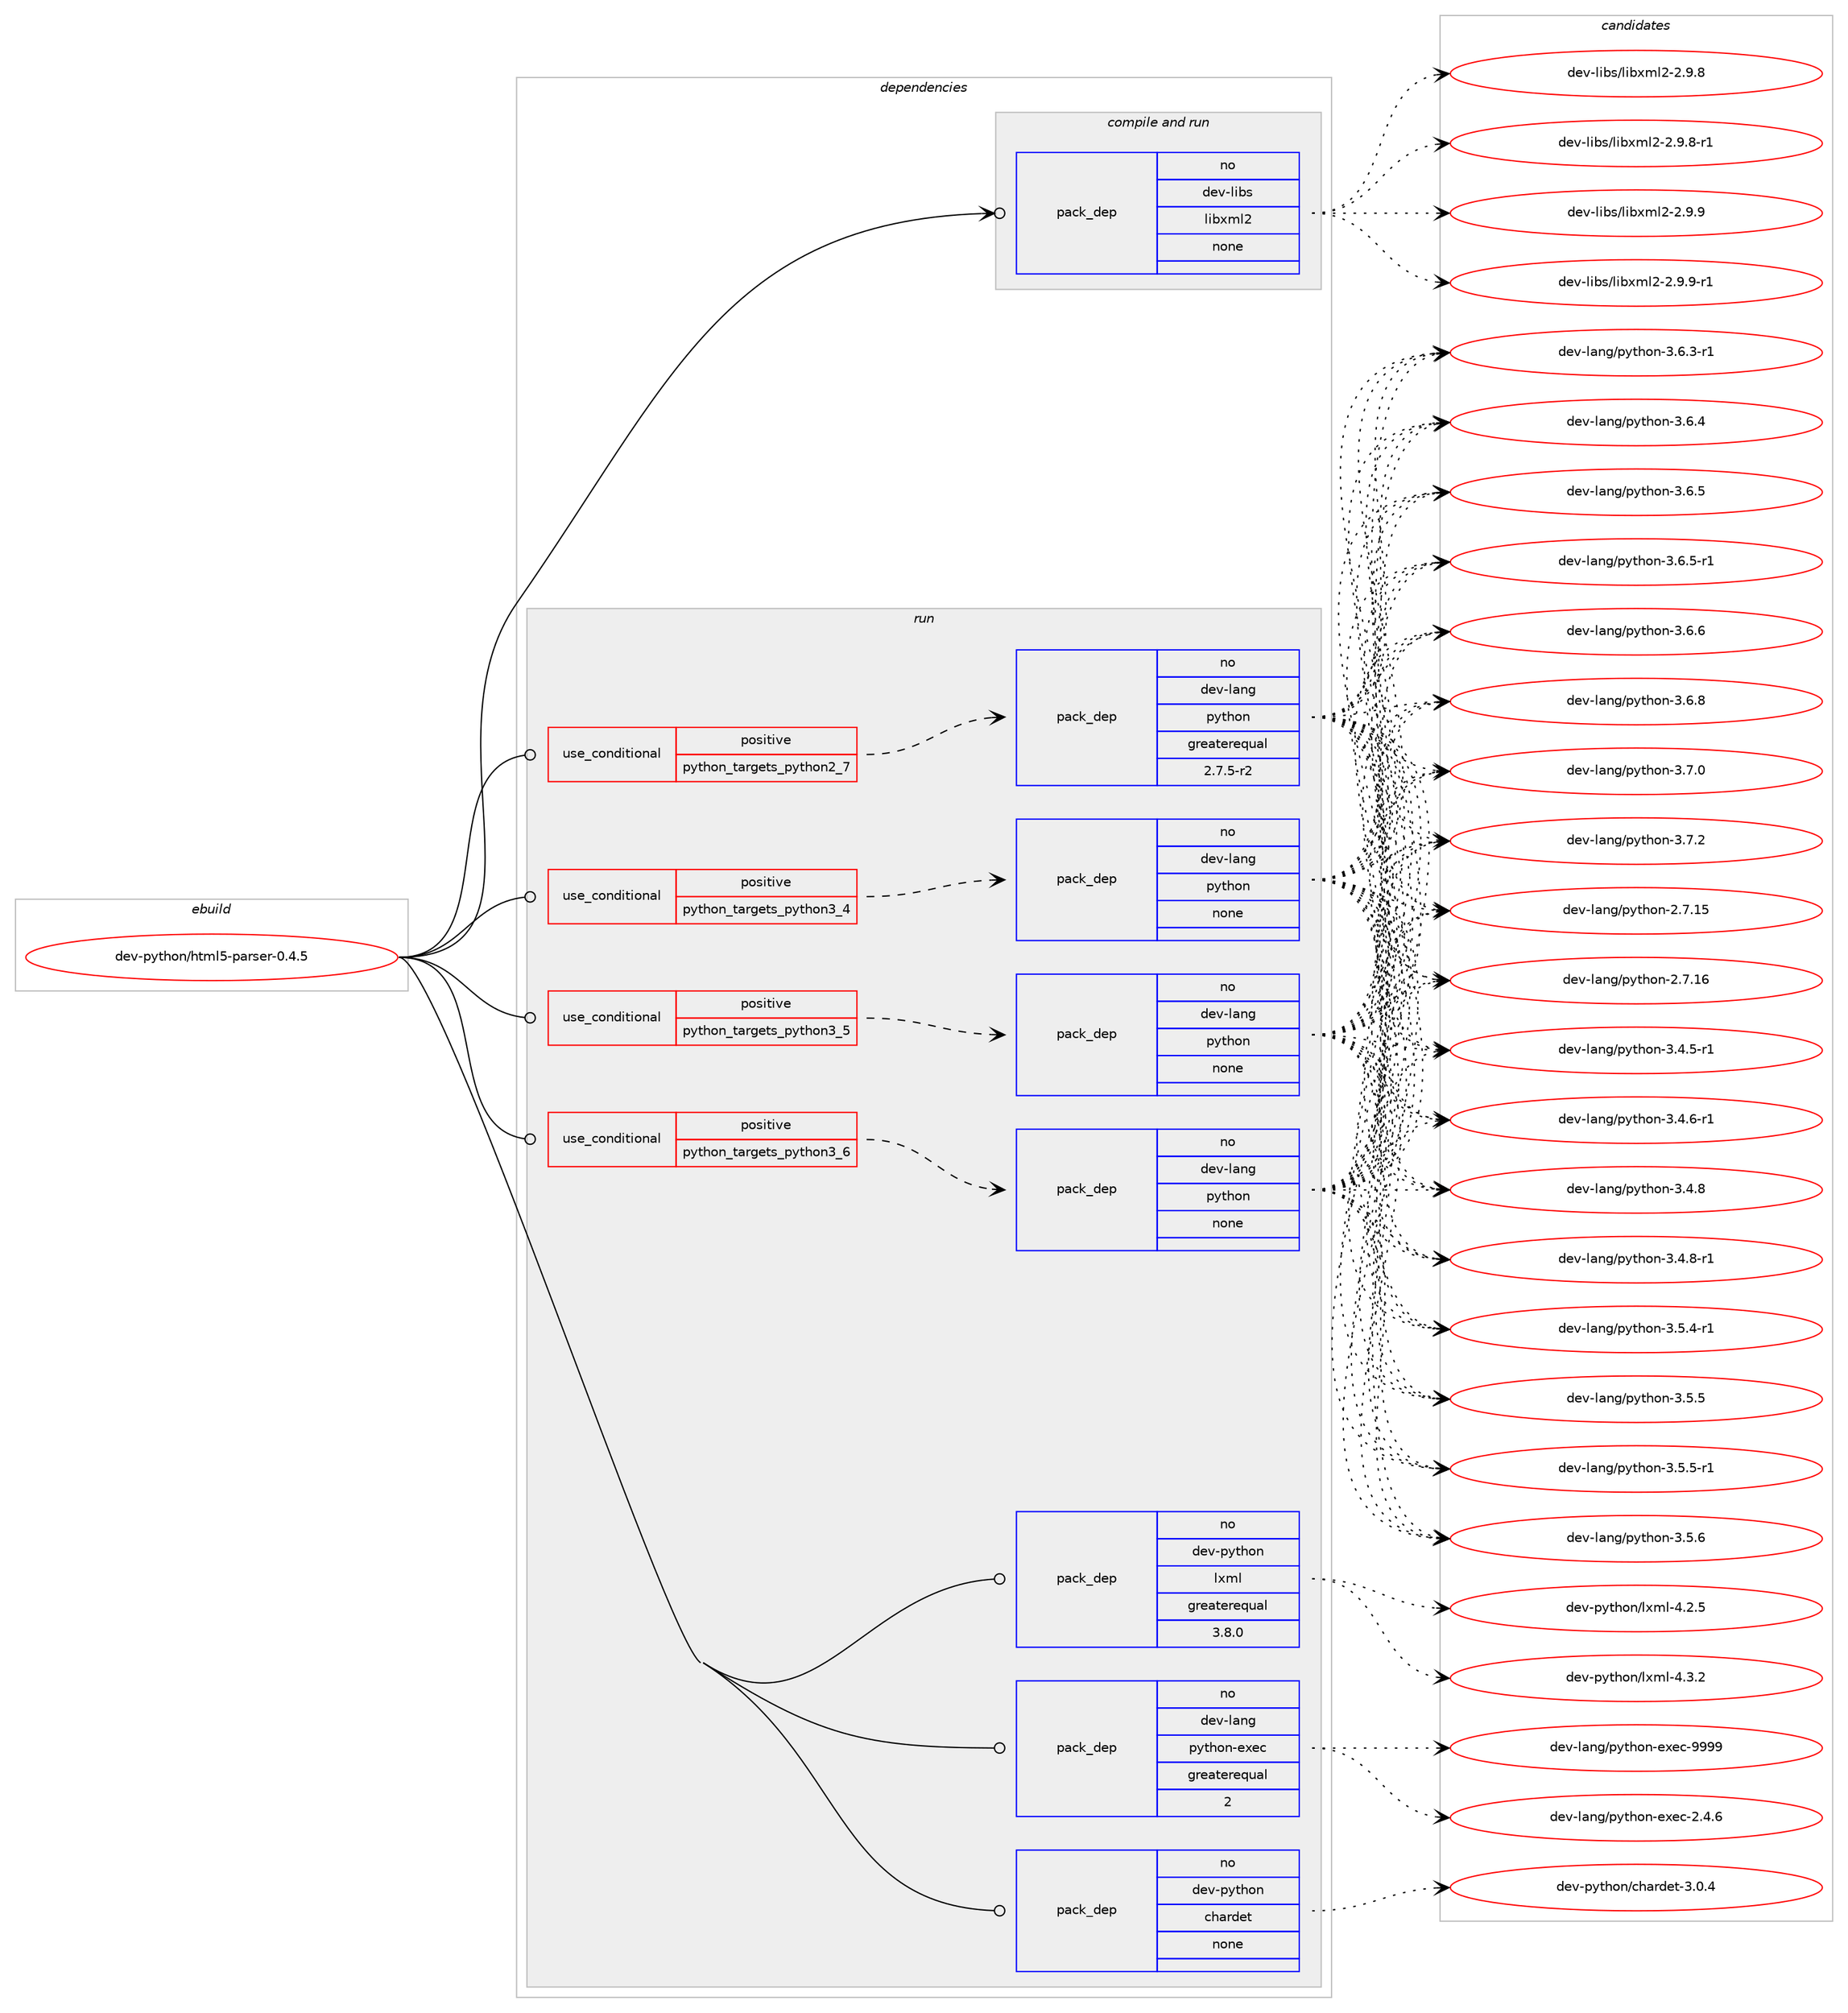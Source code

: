 digraph prolog {

# *************
# Graph options
# *************

newrank=true;
concentrate=true;
compound=true;
graph [rankdir=LR,fontname=Helvetica,fontsize=10,ranksep=1.5];#, ranksep=2.5, nodesep=0.2];
edge  [arrowhead=vee];
node  [fontname=Helvetica,fontsize=10];

# **********
# The ebuild
# **********

subgraph cluster_leftcol {
color=gray;
rank=same;
label=<<i>ebuild</i>>;
id [label="dev-python/html5-parser-0.4.5", color=red, width=4, href="../dev-python/html5-parser-0.4.5.svg"];
}

# ****************
# The dependencies
# ****************

subgraph cluster_midcol {
color=gray;
label=<<i>dependencies</i>>;
subgraph cluster_compile {
fillcolor="#eeeeee";
style=filled;
label=<<i>compile</i>>;
}
subgraph cluster_compileandrun {
fillcolor="#eeeeee";
style=filled;
label=<<i>compile and run</i>>;
subgraph pack1014191 {
dependency1412880 [label=<<TABLE BORDER="0" CELLBORDER="1" CELLSPACING="0" CELLPADDING="4" WIDTH="220"><TR><TD ROWSPAN="6" CELLPADDING="30">pack_dep</TD></TR><TR><TD WIDTH="110">no</TD></TR><TR><TD>dev-libs</TD></TR><TR><TD>libxml2</TD></TR><TR><TD>none</TD></TR><TR><TD></TD></TR></TABLE>>, shape=none, color=blue];
}
id:e -> dependency1412880:w [weight=20,style="solid",arrowhead="odotvee"];
}
subgraph cluster_run {
fillcolor="#eeeeee";
style=filled;
label=<<i>run</i>>;
subgraph cond375420 {
dependency1412881 [label=<<TABLE BORDER="0" CELLBORDER="1" CELLSPACING="0" CELLPADDING="4"><TR><TD ROWSPAN="3" CELLPADDING="10">use_conditional</TD></TR><TR><TD>positive</TD></TR><TR><TD>python_targets_python2_7</TD></TR></TABLE>>, shape=none, color=red];
subgraph pack1014192 {
dependency1412882 [label=<<TABLE BORDER="0" CELLBORDER="1" CELLSPACING="0" CELLPADDING="4" WIDTH="220"><TR><TD ROWSPAN="6" CELLPADDING="30">pack_dep</TD></TR><TR><TD WIDTH="110">no</TD></TR><TR><TD>dev-lang</TD></TR><TR><TD>python</TD></TR><TR><TD>greaterequal</TD></TR><TR><TD>2.7.5-r2</TD></TR></TABLE>>, shape=none, color=blue];
}
dependency1412881:e -> dependency1412882:w [weight=20,style="dashed",arrowhead="vee"];
}
id:e -> dependency1412881:w [weight=20,style="solid",arrowhead="odot"];
subgraph cond375421 {
dependency1412883 [label=<<TABLE BORDER="0" CELLBORDER="1" CELLSPACING="0" CELLPADDING="4"><TR><TD ROWSPAN="3" CELLPADDING="10">use_conditional</TD></TR><TR><TD>positive</TD></TR><TR><TD>python_targets_python3_4</TD></TR></TABLE>>, shape=none, color=red];
subgraph pack1014193 {
dependency1412884 [label=<<TABLE BORDER="0" CELLBORDER="1" CELLSPACING="0" CELLPADDING="4" WIDTH="220"><TR><TD ROWSPAN="6" CELLPADDING="30">pack_dep</TD></TR><TR><TD WIDTH="110">no</TD></TR><TR><TD>dev-lang</TD></TR><TR><TD>python</TD></TR><TR><TD>none</TD></TR><TR><TD></TD></TR></TABLE>>, shape=none, color=blue];
}
dependency1412883:e -> dependency1412884:w [weight=20,style="dashed",arrowhead="vee"];
}
id:e -> dependency1412883:w [weight=20,style="solid",arrowhead="odot"];
subgraph cond375422 {
dependency1412885 [label=<<TABLE BORDER="0" CELLBORDER="1" CELLSPACING="0" CELLPADDING="4"><TR><TD ROWSPAN="3" CELLPADDING="10">use_conditional</TD></TR><TR><TD>positive</TD></TR><TR><TD>python_targets_python3_5</TD></TR></TABLE>>, shape=none, color=red];
subgraph pack1014194 {
dependency1412886 [label=<<TABLE BORDER="0" CELLBORDER="1" CELLSPACING="0" CELLPADDING="4" WIDTH="220"><TR><TD ROWSPAN="6" CELLPADDING="30">pack_dep</TD></TR><TR><TD WIDTH="110">no</TD></TR><TR><TD>dev-lang</TD></TR><TR><TD>python</TD></TR><TR><TD>none</TD></TR><TR><TD></TD></TR></TABLE>>, shape=none, color=blue];
}
dependency1412885:e -> dependency1412886:w [weight=20,style="dashed",arrowhead="vee"];
}
id:e -> dependency1412885:w [weight=20,style="solid",arrowhead="odot"];
subgraph cond375423 {
dependency1412887 [label=<<TABLE BORDER="0" CELLBORDER="1" CELLSPACING="0" CELLPADDING="4"><TR><TD ROWSPAN="3" CELLPADDING="10">use_conditional</TD></TR><TR><TD>positive</TD></TR><TR><TD>python_targets_python3_6</TD></TR></TABLE>>, shape=none, color=red];
subgraph pack1014195 {
dependency1412888 [label=<<TABLE BORDER="0" CELLBORDER="1" CELLSPACING="0" CELLPADDING="4" WIDTH="220"><TR><TD ROWSPAN="6" CELLPADDING="30">pack_dep</TD></TR><TR><TD WIDTH="110">no</TD></TR><TR><TD>dev-lang</TD></TR><TR><TD>python</TD></TR><TR><TD>none</TD></TR><TR><TD></TD></TR></TABLE>>, shape=none, color=blue];
}
dependency1412887:e -> dependency1412888:w [weight=20,style="dashed",arrowhead="vee"];
}
id:e -> dependency1412887:w [weight=20,style="solid",arrowhead="odot"];
subgraph pack1014196 {
dependency1412889 [label=<<TABLE BORDER="0" CELLBORDER="1" CELLSPACING="0" CELLPADDING="4" WIDTH="220"><TR><TD ROWSPAN="6" CELLPADDING="30">pack_dep</TD></TR><TR><TD WIDTH="110">no</TD></TR><TR><TD>dev-lang</TD></TR><TR><TD>python-exec</TD></TR><TR><TD>greaterequal</TD></TR><TR><TD>2</TD></TR></TABLE>>, shape=none, color=blue];
}
id:e -> dependency1412889:w [weight=20,style="solid",arrowhead="odot"];
subgraph pack1014197 {
dependency1412890 [label=<<TABLE BORDER="0" CELLBORDER="1" CELLSPACING="0" CELLPADDING="4" WIDTH="220"><TR><TD ROWSPAN="6" CELLPADDING="30">pack_dep</TD></TR><TR><TD WIDTH="110">no</TD></TR><TR><TD>dev-python</TD></TR><TR><TD>chardet</TD></TR><TR><TD>none</TD></TR><TR><TD></TD></TR></TABLE>>, shape=none, color=blue];
}
id:e -> dependency1412890:w [weight=20,style="solid",arrowhead="odot"];
subgraph pack1014198 {
dependency1412891 [label=<<TABLE BORDER="0" CELLBORDER="1" CELLSPACING="0" CELLPADDING="4" WIDTH="220"><TR><TD ROWSPAN="6" CELLPADDING="30">pack_dep</TD></TR><TR><TD WIDTH="110">no</TD></TR><TR><TD>dev-python</TD></TR><TR><TD>lxml</TD></TR><TR><TD>greaterequal</TD></TR><TR><TD>3.8.0</TD></TR></TABLE>>, shape=none, color=blue];
}
id:e -> dependency1412891:w [weight=20,style="solid",arrowhead="odot"];
}
}

# **************
# The candidates
# **************

subgraph cluster_choices {
rank=same;
color=gray;
label=<<i>candidates</i>>;

subgraph choice1014191 {
color=black;
nodesep=1;
choice1001011184510810598115471081059812010910850455046574656 [label="dev-libs/libxml2-2.9.8", color=red, width=4,href="../dev-libs/libxml2-2.9.8.svg"];
choice10010111845108105981154710810598120109108504550465746564511449 [label="dev-libs/libxml2-2.9.8-r1", color=red, width=4,href="../dev-libs/libxml2-2.9.8-r1.svg"];
choice1001011184510810598115471081059812010910850455046574657 [label="dev-libs/libxml2-2.9.9", color=red, width=4,href="../dev-libs/libxml2-2.9.9.svg"];
choice10010111845108105981154710810598120109108504550465746574511449 [label="dev-libs/libxml2-2.9.9-r1", color=red, width=4,href="../dev-libs/libxml2-2.9.9-r1.svg"];
dependency1412880:e -> choice1001011184510810598115471081059812010910850455046574656:w [style=dotted,weight="100"];
dependency1412880:e -> choice10010111845108105981154710810598120109108504550465746564511449:w [style=dotted,weight="100"];
dependency1412880:e -> choice1001011184510810598115471081059812010910850455046574657:w [style=dotted,weight="100"];
dependency1412880:e -> choice10010111845108105981154710810598120109108504550465746574511449:w [style=dotted,weight="100"];
}
subgraph choice1014192 {
color=black;
nodesep=1;
choice10010111845108971101034711212111610411111045504655464953 [label="dev-lang/python-2.7.15", color=red, width=4,href="../dev-lang/python-2.7.15.svg"];
choice10010111845108971101034711212111610411111045504655464954 [label="dev-lang/python-2.7.16", color=red, width=4,href="../dev-lang/python-2.7.16.svg"];
choice1001011184510897110103471121211161041111104551465246534511449 [label="dev-lang/python-3.4.5-r1", color=red, width=4,href="../dev-lang/python-3.4.5-r1.svg"];
choice1001011184510897110103471121211161041111104551465246544511449 [label="dev-lang/python-3.4.6-r1", color=red, width=4,href="../dev-lang/python-3.4.6-r1.svg"];
choice100101118451089711010347112121116104111110455146524656 [label="dev-lang/python-3.4.8", color=red, width=4,href="../dev-lang/python-3.4.8.svg"];
choice1001011184510897110103471121211161041111104551465246564511449 [label="dev-lang/python-3.4.8-r1", color=red, width=4,href="../dev-lang/python-3.4.8-r1.svg"];
choice1001011184510897110103471121211161041111104551465346524511449 [label="dev-lang/python-3.5.4-r1", color=red, width=4,href="../dev-lang/python-3.5.4-r1.svg"];
choice100101118451089711010347112121116104111110455146534653 [label="dev-lang/python-3.5.5", color=red, width=4,href="../dev-lang/python-3.5.5.svg"];
choice1001011184510897110103471121211161041111104551465346534511449 [label="dev-lang/python-3.5.5-r1", color=red, width=4,href="../dev-lang/python-3.5.5-r1.svg"];
choice100101118451089711010347112121116104111110455146534654 [label="dev-lang/python-3.5.6", color=red, width=4,href="../dev-lang/python-3.5.6.svg"];
choice1001011184510897110103471121211161041111104551465446514511449 [label="dev-lang/python-3.6.3-r1", color=red, width=4,href="../dev-lang/python-3.6.3-r1.svg"];
choice100101118451089711010347112121116104111110455146544652 [label="dev-lang/python-3.6.4", color=red, width=4,href="../dev-lang/python-3.6.4.svg"];
choice100101118451089711010347112121116104111110455146544653 [label="dev-lang/python-3.6.5", color=red, width=4,href="../dev-lang/python-3.6.5.svg"];
choice1001011184510897110103471121211161041111104551465446534511449 [label="dev-lang/python-3.6.5-r1", color=red, width=4,href="../dev-lang/python-3.6.5-r1.svg"];
choice100101118451089711010347112121116104111110455146544654 [label="dev-lang/python-3.6.6", color=red, width=4,href="../dev-lang/python-3.6.6.svg"];
choice100101118451089711010347112121116104111110455146544656 [label="dev-lang/python-3.6.8", color=red, width=4,href="../dev-lang/python-3.6.8.svg"];
choice100101118451089711010347112121116104111110455146554648 [label="dev-lang/python-3.7.0", color=red, width=4,href="../dev-lang/python-3.7.0.svg"];
choice100101118451089711010347112121116104111110455146554650 [label="dev-lang/python-3.7.2", color=red, width=4,href="../dev-lang/python-3.7.2.svg"];
dependency1412882:e -> choice10010111845108971101034711212111610411111045504655464953:w [style=dotted,weight="100"];
dependency1412882:e -> choice10010111845108971101034711212111610411111045504655464954:w [style=dotted,weight="100"];
dependency1412882:e -> choice1001011184510897110103471121211161041111104551465246534511449:w [style=dotted,weight="100"];
dependency1412882:e -> choice1001011184510897110103471121211161041111104551465246544511449:w [style=dotted,weight="100"];
dependency1412882:e -> choice100101118451089711010347112121116104111110455146524656:w [style=dotted,weight="100"];
dependency1412882:e -> choice1001011184510897110103471121211161041111104551465246564511449:w [style=dotted,weight="100"];
dependency1412882:e -> choice1001011184510897110103471121211161041111104551465346524511449:w [style=dotted,weight="100"];
dependency1412882:e -> choice100101118451089711010347112121116104111110455146534653:w [style=dotted,weight="100"];
dependency1412882:e -> choice1001011184510897110103471121211161041111104551465346534511449:w [style=dotted,weight="100"];
dependency1412882:e -> choice100101118451089711010347112121116104111110455146534654:w [style=dotted,weight="100"];
dependency1412882:e -> choice1001011184510897110103471121211161041111104551465446514511449:w [style=dotted,weight="100"];
dependency1412882:e -> choice100101118451089711010347112121116104111110455146544652:w [style=dotted,weight="100"];
dependency1412882:e -> choice100101118451089711010347112121116104111110455146544653:w [style=dotted,weight="100"];
dependency1412882:e -> choice1001011184510897110103471121211161041111104551465446534511449:w [style=dotted,weight="100"];
dependency1412882:e -> choice100101118451089711010347112121116104111110455146544654:w [style=dotted,weight="100"];
dependency1412882:e -> choice100101118451089711010347112121116104111110455146544656:w [style=dotted,weight="100"];
dependency1412882:e -> choice100101118451089711010347112121116104111110455146554648:w [style=dotted,weight="100"];
dependency1412882:e -> choice100101118451089711010347112121116104111110455146554650:w [style=dotted,weight="100"];
}
subgraph choice1014193 {
color=black;
nodesep=1;
choice10010111845108971101034711212111610411111045504655464953 [label="dev-lang/python-2.7.15", color=red, width=4,href="../dev-lang/python-2.7.15.svg"];
choice10010111845108971101034711212111610411111045504655464954 [label="dev-lang/python-2.7.16", color=red, width=4,href="../dev-lang/python-2.7.16.svg"];
choice1001011184510897110103471121211161041111104551465246534511449 [label="dev-lang/python-3.4.5-r1", color=red, width=4,href="../dev-lang/python-3.4.5-r1.svg"];
choice1001011184510897110103471121211161041111104551465246544511449 [label="dev-lang/python-3.4.6-r1", color=red, width=4,href="../dev-lang/python-3.4.6-r1.svg"];
choice100101118451089711010347112121116104111110455146524656 [label="dev-lang/python-3.4.8", color=red, width=4,href="../dev-lang/python-3.4.8.svg"];
choice1001011184510897110103471121211161041111104551465246564511449 [label="dev-lang/python-3.4.8-r1", color=red, width=4,href="../dev-lang/python-3.4.8-r1.svg"];
choice1001011184510897110103471121211161041111104551465346524511449 [label="dev-lang/python-3.5.4-r1", color=red, width=4,href="../dev-lang/python-3.5.4-r1.svg"];
choice100101118451089711010347112121116104111110455146534653 [label="dev-lang/python-3.5.5", color=red, width=4,href="../dev-lang/python-3.5.5.svg"];
choice1001011184510897110103471121211161041111104551465346534511449 [label="dev-lang/python-3.5.5-r1", color=red, width=4,href="../dev-lang/python-3.5.5-r1.svg"];
choice100101118451089711010347112121116104111110455146534654 [label="dev-lang/python-3.5.6", color=red, width=4,href="../dev-lang/python-3.5.6.svg"];
choice1001011184510897110103471121211161041111104551465446514511449 [label="dev-lang/python-3.6.3-r1", color=red, width=4,href="../dev-lang/python-3.6.3-r1.svg"];
choice100101118451089711010347112121116104111110455146544652 [label="dev-lang/python-3.6.4", color=red, width=4,href="../dev-lang/python-3.6.4.svg"];
choice100101118451089711010347112121116104111110455146544653 [label="dev-lang/python-3.6.5", color=red, width=4,href="../dev-lang/python-3.6.5.svg"];
choice1001011184510897110103471121211161041111104551465446534511449 [label="dev-lang/python-3.6.5-r1", color=red, width=4,href="../dev-lang/python-3.6.5-r1.svg"];
choice100101118451089711010347112121116104111110455146544654 [label="dev-lang/python-3.6.6", color=red, width=4,href="../dev-lang/python-3.6.6.svg"];
choice100101118451089711010347112121116104111110455146544656 [label="dev-lang/python-3.6.8", color=red, width=4,href="../dev-lang/python-3.6.8.svg"];
choice100101118451089711010347112121116104111110455146554648 [label="dev-lang/python-3.7.0", color=red, width=4,href="../dev-lang/python-3.7.0.svg"];
choice100101118451089711010347112121116104111110455146554650 [label="dev-lang/python-3.7.2", color=red, width=4,href="../dev-lang/python-3.7.2.svg"];
dependency1412884:e -> choice10010111845108971101034711212111610411111045504655464953:w [style=dotted,weight="100"];
dependency1412884:e -> choice10010111845108971101034711212111610411111045504655464954:w [style=dotted,weight="100"];
dependency1412884:e -> choice1001011184510897110103471121211161041111104551465246534511449:w [style=dotted,weight="100"];
dependency1412884:e -> choice1001011184510897110103471121211161041111104551465246544511449:w [style=dotted,weight="100"];
dependency1412884:e -> choice100101118451089711010347112121116104111110455146524656:w [style=dotted,weight="100"];
dependency1412884:e -> choice1001011184510897110103471121211161041111104551465246564511449:w [style=dotted,weight="100"];
dependency1412884:e -> choice1001011184510897110103471121211161041111104551465346524511449:w [style=dotted,weight="100"];
dependency1412884:e -> choice100101118451089711010347112121116104111110455146534653:w [style=dotted,weight="100"];
dependency1412884:e -> choice1001011184510897110103471121211161041111104551465346534511449:w [style=dotted,weight="100"];
dependency1412884:e -> choice100101118451089711010347112121116104111110455146534654:w [style=dotted,weight="100"];
dependency1412884:e -> choice1001011184510897110103471121211161041111104551465446514511449:w [style=dotted,weight="100"];
dependency1412884:e -> choice100101118451089711010347112121116104111110455146544652:w [style=dotted,weight="100"];
dependency1412884:e -> choice100101118451089711010347112121116104111110455146544653:w [style=dotted,weight="100"];
dependency1412884:e -> choice1001011184510897110103471121211161041111104551465446534511449:w [style=dotted,weight="100"];
dependency1412884:e -> choice100101118451089711010347112121116104111110455146544654:w [style=dotted,weight="100"];
dependency1412884:e -> choice100101118451089711010347112121116104111110455146544656:w [style=dotted,weight="100"];
dependency1412884:e -> choice100101118451089711010347112121116104111110455146554648:w [style=dotted,weight="100"];
dependency1412884:e -> choice100101118451089711010347112121116104111110455146554650:w [style=dotted,weight="100"];
}
subgraph choice1014194 {
color=black;
nodesep=1;
choice10010111845108971101034711212111610411111045504655464953 [label="dev-lang/python-2.7.15", color=red, width=4,href="../dev-lang/python-2.7.15.svg"];
choice10010111845108971101034711212111610411111045504655464954 [label="dev-lang/python-2.7.16", color=red, width=4,href="../dev-lang/python-2.7.16.svg"];
choice1001011184510897110103471121211161041111104551465246534511449 [label="dev-lang/python-3.4.5-r1", color=red, width=4,href="../dev-lang/python-3.4.5-r1.svg"];
choice1001011184510897110103471121211161041111104551465246544511449 [label="dev-lang/python-3.4.6-r1", color=red, width=4,href="../dev-lang/python-3.4.6-r1.svg"];
choice100101118451089711010347112121116104111110455146524656 [label="dev-lang/python-3.4.8", color=red, width=4,href="../dev-lang/python-3.4.8.svg"];
choice1001011184510897110103471121211161041111104551465246564511449 [label="dev-lang/python-3.4.8-r1", color=red, width=4,href="../dev-lang/python-3.4.8-r1.svg"];
choice1001011184510897110103471121211161041111104551465346524511449 [label="dev-lang/python-3.5.4-r1", color=red, width=4,href="../dev-lang/python-3.5.4-r1.svg"];
choice100101118451089711010347112121116104111110455146534653 [label="dev-lang/python-3.5.5", color=red, width=4,href="../dev-lang/python-3.5.5.svg"];
choice1001011184510897110103471121211161041111104551465346534511449 [label="dev-lang/python-3.5.5-r1", color=red, width=4,href="../dev-lang/python-3.5.5-r1.svg"];
choice100101118451089711010347112121116104111110455146534654 [label="dev-lang/python-3.5.6", color=red, width=4,href="../dev-lang/python-3.5.6.svg"];
choice1001011184510897110103471121211161041111104551465446514511449 [label="dev-lang/python-3.6.3-r1", color=red, width=4,href="../dev-lang/python-3.6.3-r1.svg"];
choice100101118451089711010347112121116104111110455146544652 [label="dev-lang/python-3.6.4", color=red, width=4,href="../dev-lang/python-3.6.4.svg"];
choice100101118451089711010347112121116104111110455146544653 [label="dev-lang/python-3.6.5", color=red, width=4,href="../dev-lang/python-3.6.5.svg"];
choice1001011184510897110103471121211161041111104551465446534511449 [label="dev-lang/python-3.6.5-r1", color=red, width=4,href="../dev-lang/python-3.6.5-r1.svg"];
choice100101118451089711010347112121116104111110455146544654 [label="dev-lang/python-3.6.6", color=red, width=4,href="../dev-lang/python-3.6.6.svg"];
choice100101118451089711010347112121116104111110455146544656 [label="dev-lang/python-3.6.8", color=red, width=4,href="../dev-lang/python-3.6.8.svg"];
choice100101118451089711010347112121116104111110455146554648 [label="dev-lang/python-3.7.0", color=red, width=4,href="../dev-lang/python-3.7.0.svg"];
choice100101118451089711010347112121116104111110455146554650 [label="dev-lang/python-3.7.2", color=red, width=4,href="../dev-lang/python-3.7.2.svg"];
dependency1412886:e -> choice10010111845108971101034711212111610411111045504655464953:w [style=dotted,weight="100"];
dependency1412886:e -> choice10010111845108971101034711212111610411111045504655464954:w [style=dotted,weight="100"];
dependency1412886:e -> choice1001011184510897110103471121211161041111104551465246534511449:w [style=dotted,weight="100"];
dependency1412886:e -> choice1001011184510897110103471121211161041111104551465246544511449:w [style=dotted,weight="100"];
dependency1412886:e -> choice100101118451089711010347112121116104111110455146524656:w [style=dotted,weight="100"];
dependency1412886:e -> choice1001011184510897110103471121211161041111104551465246564511449:w [style=dotted,weight="100"];
dependency1412886:e -> choice1001011184510897110103471121211161041111104551465346524511449:w [style=dotted,weight="100"];
dependency1412886:e -> choice100101118451089711010347112121116104111110455146534653:w [style=dotted,weight="100"];
dependency1412886:e -> choice1001011184510897110103471121211161041111104551465346534511449:w [style=dotted,weight="100"];
dependency1412886:e -> choice100101118451089711010347112121116104111110455146534654:w [style=dotted,weight="100"];
dependency1412886:e -> choice1001011184510897110103471121211161041111104551465446514511449:w [style=dotted,weight="100"];
dependency1412886:e -> choice100101118451089711010347112121116104111110455146544652:w [style=dotted,weight="100"];
dependency1412886:e -> choice100101118451089711010347112121116104111110455146544653:w [style=dotted,weight="100"];
dependency1412886:e -> choice1001011184510897110103471121211161041111104551465446534511449:w [style=dotted,weight="100"];
dependency1412886:e -> choice100101118451089711010347112121116104111110455146544654:w [style=dotted,weight="100"];
dependency1412886:e -> choice100101118451089711010347112121116104111110455146544656:w [style=dotted,weight="100"];
dependency1412886:e -> choice100101118451089711010347112121116104111110455146554648:w [style=dotted,weight="100"];
dependency1412886:e -> choice100101118451089711010347112121116104111110455146554650:w [style=dotted,weight="100"];
}
subgraph choice1014195 {
color=black;
nodesep=1;
choice10010111845108971101034711212111610411111045504655464953 [label="dev-lang/python-2.7.15", color=red, width=4,href="../dev-lang/python-2.7.15.svg"];
choice10010111845108971101034711212111610411111045504655464954 [label="dev-lang/python-2.7.16", color=red, width=4,href="../dev-lang/python-2.7.16.svg"];
choice1001011184510897110103471121211161041111104551465246534511449 [label="dev-lang/python-3.4.5-r1", color=red, width=4,href="../dev-lang/python-3.4.5-r1.svg"];
choice1001011184510897110103471121211161041111104551465246544511449 [label="dev-lang/python-3.4.6-r1", color=red, width=4,href="../dev-lang/python-3.4.6-r1.svg"];
choice100101118451089711010347112121116104111110455146524656 [label="dev-lang/python-3.4.8", color=red, width=4,href="../dev-lang/python-3.4.8.svg"];
choice1001011184510897110103471121211161041111104551465246564511449 [label="dev-lang/python-3.4.8-r1", color=red, width=4,href="../dev-lang/python-3.4.8-r1.svg"];
choice1001011184510897110103471121211161041111104551465346524511449 [label="dev-lang/python-3.5.4-r1", color=red, width=4,href="../dev-lang/python-3.5.4-r1.svg"];
choice100101118451089711010347112121116104111110455146534653 [label="dev-lang/python-3.5.5", color=red, width=4,href="../dev-lang/python-3.5.5.svg"];
choice1001011184510897110103471121211161041111104551465346534511449 [label="dev-lang/python-3.5.5-r1", color=red, width=4,href="../dev-lang/python-3.5.5-r1.svg"];
choice100101118451089711010347112121116104111110455146534654 [label="dev-lang/python-3.5.6", color=red, width=4,href="../dev-lang/python-3.5.6.svg"];
choice1001011184510897110103471121211161041111104551465446514511449 [label="dev-lang/python-3.6.3-r1", color=red, width=4,href="../dev-lang/python-3.6.3-r1.svg"];
choice100101118451089711010347112121116104111110455146544652 [label="dev-lang/python-3.6.4", color=red, width=4,href="../dev-lang/python-3.6.4.svg"];
choice100101118451089711010347112121116104111110455146544653 [label="dev-lang/python-3.6.5", color=red, width=4,href="../dev-lang/python-3.6.5.svg"];
choice1001011184510897110103471121211161041111104551465446534511449 [label="dev-lang/python-3.6.5-r1", color=red, width=4,href="../dev-lang/python-3.6.5-r1.svg"];
choice100101118451089711010347112121116104111110455146544654 [label="dev-lang/python-3.6.6", color=red, width=4,href="../dev-lang/python-3.6.6.svg"];
choice100101118451089711010347112121116104111110455146544656 [label="dev-lang/python-3.6.8", color=red, width=4,href="../dev-lang/python-3.6.8.svg"];
choice100101118451089711010347112121116104111110455146554648 [label="dev-lang/python-3.7.0", color=red, width=4,href="../dev-lang/python-3.7.0.svg"];
choice100101118451089711010347112121116104111110455146554650 [label="dev-lang/python-3.7.2", color=red, width=4,href="../dev-lang/python-3.7.2.svg"];
dependency1412888:e -> choice10010111845108971101034711212111610411111045504655464953:w [style=dotted,weight="100"];
dependency1412888:e -> choice10010111845108971101034711212111610411111045504655464954:w [style=dotted,weight="100"];
dependency1412888:e -> choice1001011184510897110103471121211161041111104551465246534511449:w [style=dotted,weight="100"];
dependency1412888:e -> choice1001011184510897110103471121211161041111104551465246544511449:w [style=dotted,weight="100"];
dependency1412888:e -> choice100101118451089711010347112121116104111110455146524656:w [style=dotted,weight="100"];
dependency1412888:e -> choice1001011184510897110103471121211161041111104551465246564511449:w [style=dotted,weight="100"];
dependency1412888:e -> choice1001011184510897110103471121211161041111104551465346524511449:w [style=dotted,weight="100"];
dependency1412888:e -> choice100101118451089711010347112121116104111110455146534653:w [style=dotted,weight="100"];
dependency1412888:e -> choice1001011184510897110103471121211161041111104551465346534511449:w [style=dotted,weight="100"];
dependency1412888:e -> choice100101118451089711010347112121116104111110455146534654:w [style=dotted,weight="100"];
dependency1412888:e -> choice1001011184510897110103471121211161041111104551465446514511449:w [style=dotted,weight="100"];
dependency1412888:e -> choice100101118451089711010347112121116104111110455146544652:w [style=dotted,weight="100"];
dependency1412888:e -> choice100101118451089711010347112121116104111110455146544653:w [style=dotted,weight="100"];
dependency1412888:e -> choice1001011184510897110103471121211161041111104551465446534511449:w [style=dotted,weight="100"];
dependency1412888:e -> choice100101118451089711010347112121116104111110455146544654:w [style=dotted,weight="100"];
dependency1412888:e -> choice100101118451089711010347112121116104111110455146544656:w [style=dotted,weight="100"];
dependency1412888:e -> choice100101118451089711010347112121116104111110455146554648:w [style=dotted,weight="100"];
dependency1412888:e -> choice100101118451089711010347112121116104111110455146554650:w [style=dotted,weight="100"];
}
subgraph choice1014196 {
color=black;
nodesep=1;
choice1001011184510897110103471121211161041111104510112010199455046524654 [label="dev-lang/python-exec-2.4.6", color=red, width=4,href="../dev-lang/python-exec-2.4.6.svg"];
choice10010111845108971101034711212111610411111045101120101994557575757 [label="dev-lang/python-exec-9999", color=red, width=4,href="../dev-lang/python-exec-9999.svg"];
dependency1412889:e -> choice1001011184510897110103471121211161041111104510112010199455046524654:w [style=dotted,weight="100"];
dependency1412889:e -> choice10010111845108971101034711212111610411111045101120101994557575757:w [style=dotted,weight="100"];
}
subgraph choice1014197 {
color=black;
nodesep=1;
choice10010111845112121116104111110479910497114100101116455146484652 [label="dev-python/chardet-3.0.4", color=red, width=4,href="../dev-python/chardet-3.0.4.svg"];
dependency1412890:e -> choice10010111845112121116104111110479910497114100101116455146484652:w [style=dotted,weight="100"];
}
subgraph choice1014198 {
color=black;
nodesep=1;
choice1001011184511212111610411111047108120109108455246504653 [label="dev-python/lxml-4.2.5", color=red, width=4,href="../dev-python/lxml-4.2.5.svg"];
choice1001011184511212111610411111047108120109108455246514650 [label="dev-python/lxml-4.3.2", color=red, width=4,href="../dev-python/lxml-4.3.2.svg"];
dependency1412891:e -> choice1001011184511212111610411111047108120109108455246504653:w [style=dotted,weight="100"];
dependency1412891:e -> choice1001011184511212111610411111047108120109108455246514650:w [style=dotted,weight="100"];
}
}

}
